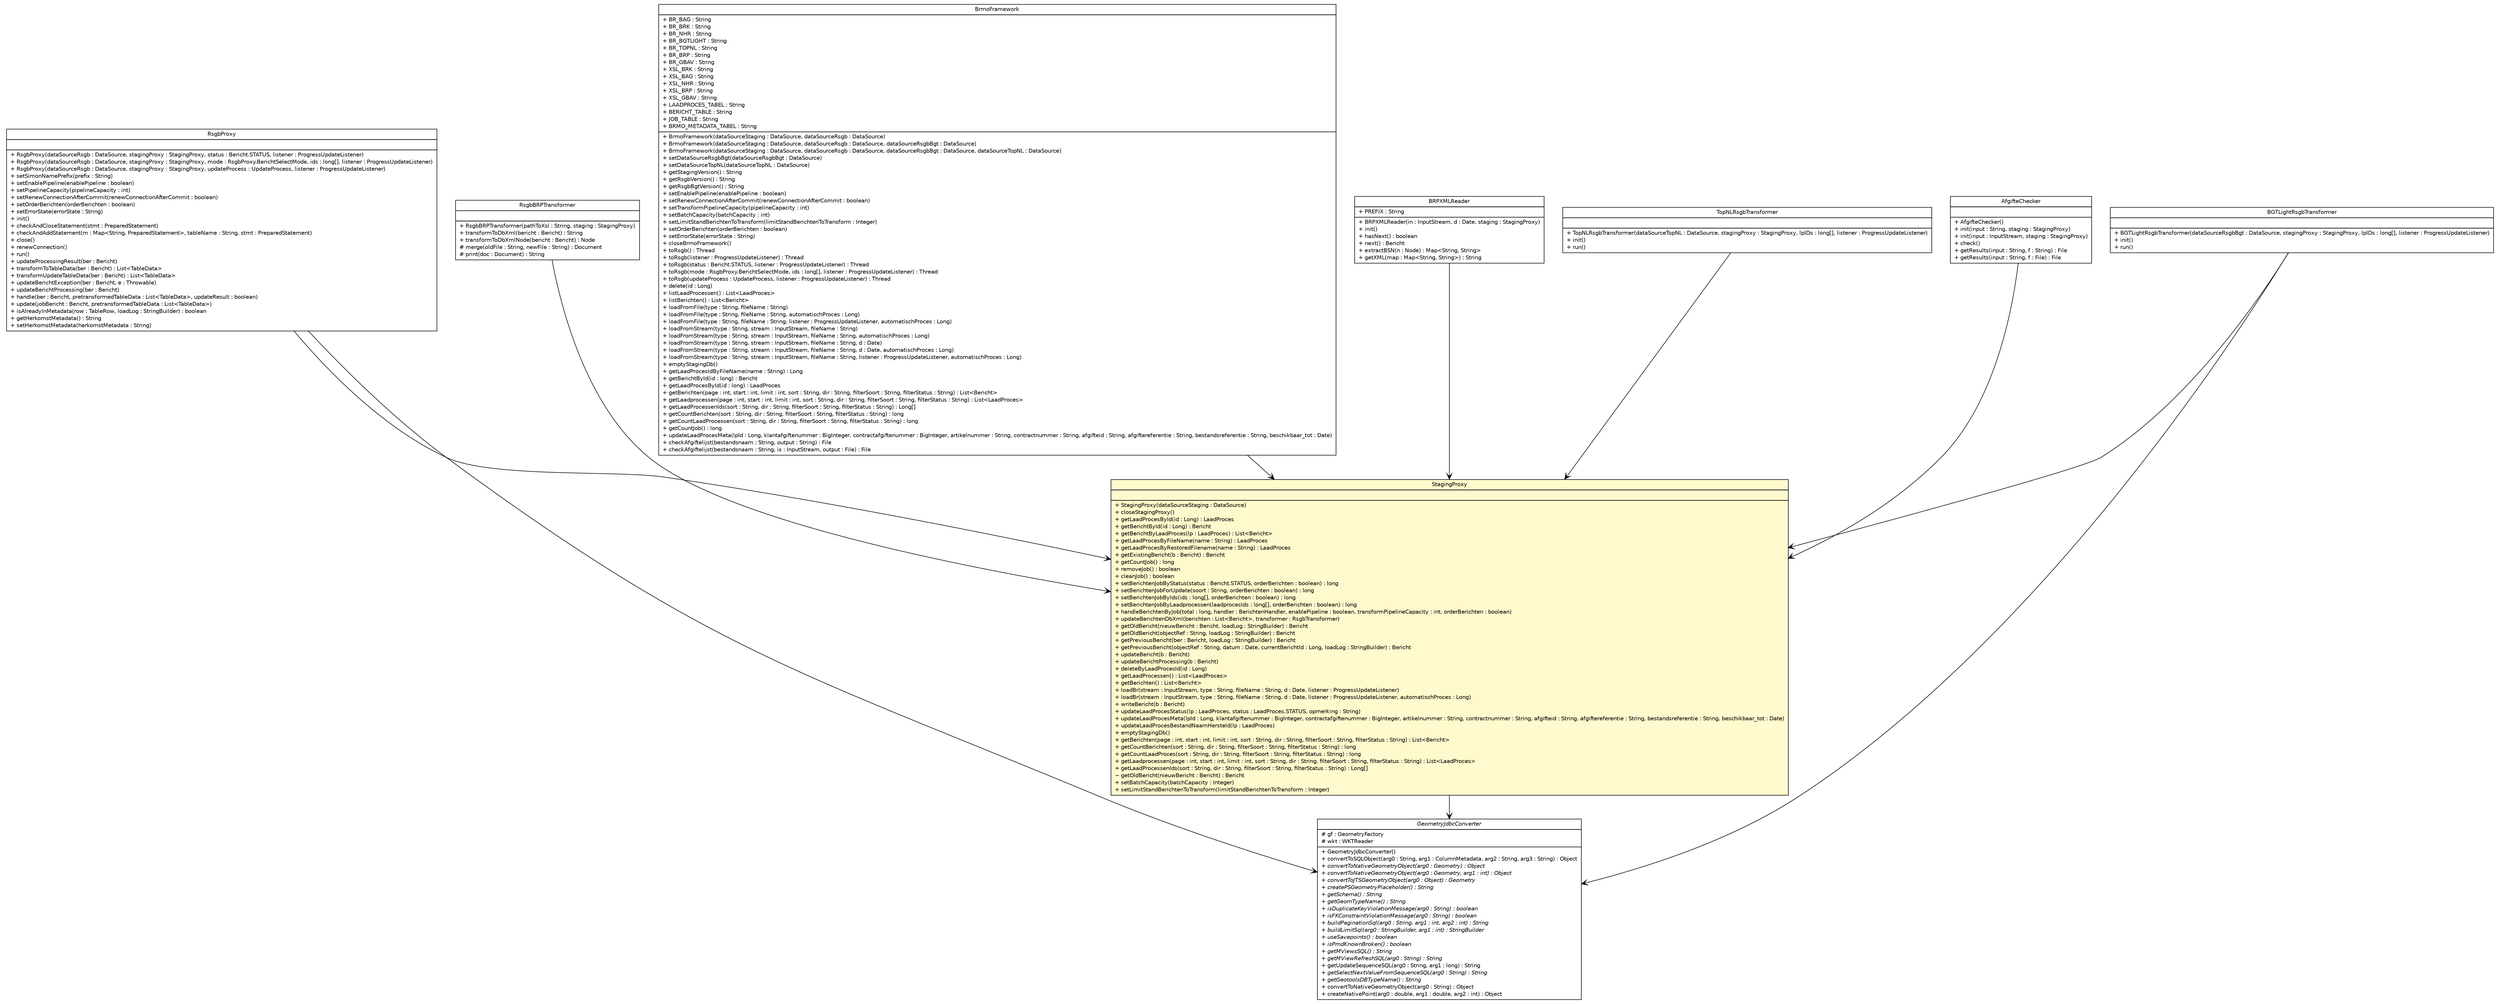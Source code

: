 #!/usr/local/bin/dot
#
# Class diagram 
# Generated by UMLGraph version R5_6-24-gf6e263 (http://www.umlgraph.org/)
#

digraph G {
	edge [fontname="Helvetica",fontsize=10,labelfontname="Helvetica",labelfontsize=10];
	node [fontname="Helvetica",fontsize=10,shape=plaintext];
	nodesep=0.25;
	ranksep=0.5;
	// nl.b3p.brmo.loader.RsgbBRPTransformer
	c2564 [label=<<table title="nl.b3p.brmo.loader.RsgbBRPTransformer" border="0" cellborder="1" cellspacing="0" cellpadding="2" port="p" href="./RsgbBRPTransformer.html">
		<tr><td><table border="0" cellspacing="0" cellpadding="1">
<tr><td align="center" balign="center"> RsgbBRPTransformer </td></tr>
		</table></td></tr>
		<tr><td><table border="0" cellspacing="0" cellpadding="1">
<tr><td align="left" balign="left">  </td></tr>
		</table></td></tr>
		<tr><td><table border="0" cellspacing="0" cellpadding="1">
<tr><td align="left" balign="left"> + RsgbBRPTransformer(pathToXsl : String, staging : StagingProxy) </td></tr>
<tr><td align="left" balign="left"> + transformToDbXml(bericht : Bericht) : String </td></tr>
<tr><td align="left" balign="left"> + transformToDbXmlNode(bericht : Bericht) : Node </td></tr>
<tr><td align="left" balign="left"> # merge(oldFile : String, newFile : String) : Document </td></tr>
<tr><td align="left" balign="left"> # print(doc : Document) : String </td></tr>
		</table></td></tr>
		</table>>, URL="./RsgbBRPTransformer.html", fontname="Helvetica", fontcolor="black", fontsize=10.0];
	// nl.b3p.brmo.loader.RsgbProxy
	c2565 [label=<<table title="nl.b3p.brmo.loader.RsgbProxy" border="0" cellborder="1" cellspacing="0" cellpadding="2" port="p" href="./RsgbProxy.html">
		<tr><td><table border="0" cellspacing="0" cellpadding="1">
<tr><td align="center" balign="center"> RsgbProxy </td></tr>
		</table></td></tr>
		<tr><td><table border="0" cellspacing="0" cellpadding="1">
<tr><td align="left" balign="left">  </td></tr>
		</table></td></tr>
		<tr><td><table border="0" cellspacing="0" cellpadding="1">
<tr><td align="left" balign="left"> + RsgbProxy(dataSourceRsgb : DataSource, stagingProxy : StagingProxy, status : Bericht.STATUS, listener : ProgressUpdateListener) </td></tr>
<tr><td align="left" balign="left"> + RsgbProxy(dataSourceRsgb : DataSource, stagingProxy : StagingProxy, mode : RsgbProxy.BerichtSelectMode, ids : long[], listener : ProgressUpdateListener) </td></tr>
<tr><td align="left" balign="left"> + RsgbProxy(dataSourceRsgb : DataSource, stagingProxy : StagingProxy, updateProcess : UpdateProcess, listener : ProgressUpdateListener) </td></tr>
<tr><td align="left" balign="left"> + setSimonNamePrefix(prefix : String) </td></tr>
<tr><td align="left" balign="left"> + setEnablePipeline(enablePipeline : boolean) </td></tr>
<tr><td align="left" balign="left"> + setPipelineCapacity(pipelineCapacity : int) </td></tr>
<tr><td align="left" balign="left"> + setRenewConnectionAfterCommit(renewConnectionAfterCommit : boolean) </td></tr>
<tr><td align="left" balign="left"> + setOrderBerichten(orderBerichten : boolean) </td></tr>
<tr><td align="left" balign="left"> + setErrorState(errorState : String) </td></tr>
<tr><td align="left" balign="left"> + init() </td></tr>
<tr><td align="left" balign="left"> + checkAndCloseStatement(stmt : PreparedStatement) </td></tr>
<tr><td align="left" balign="left"> + checkAndAddStatement(m : Map&lt;String, PreparedStatement&gt;, tableName : String, stmt : PreparedStatement) </td></tr>
<tr><td align="left" balign="left"> + close() </td></tr>
<tr><td align="left" balign="left"> + renewConnection() </td></tr>
<tr><td align="left" balign="left"> + run() </td></tr>
<tr><td align="left" balign="left"> + updateProcessingResult(ber : Bericht) </td></tr>
<tr><td align="left" balign="left"> + transformToTableData(ber : Bericht) : List&lt;TableData&gt; </td></tr>
<tr><td align="left" balign="left"> + transformUpdateTableData(ber : Bericht) : List&lt;TableData&gt; </td></tr>
<tr><td align="left" balign="left"> + updateBerichtException(ber : Bericht, e : Throwable) </td></tr>
<tr><td align="left" balign="left"> + updateBerichtProcessing(ber : Bericht) </td></tr>
<tr><td align="left" balign="left"> + handle(ber : Bericht, pretransformedTableData : List&lt;TableData&gt;, updateResult : boolean) </td></tr>
<tr><td align="left" balign="left"> + update(jobBericht : Bericht, pretransformedTableData : List&lt;TableData&gt;) </td></tr>
<tr><td align="left" balign="left"> + isAlreadyInMetadata(row : TableRow, loadLog : StringBuilder) : boolean </td></tr>
<tr><td align="left" balign="left"> + getHerkomstMetadata() : String </td></tr>
<tr><td align="left" balign="left"> + setHerkomstMetadata(herkomstMetadata : String) </td></tr>
		</table></td></tr>
		</table>>, URL="./RsgbProxy.html", fontname="Helvetica", fontcolor="black", fontsize=10.0];
	// nl.b3p.brmo.loader.BrmoFramework
	c2568 [label=<<table title="nl.b3p.brmo.loader.BrmoFramework" border="0" cellborder="1" cellspacing="0" cellpadding="2" port="p" href="./BrmoFramework.html">
		<tr><td><table border="0" cellspacing="0" cellpadding="1">
<tr><td align="center" balign="center"> BrmoFramework </td></tr>
		</table></td></tr>
		<tr><td><table border="0" cellspacing="0" cellpadding="1">
<tr><td align="left" balign="left"> + BR_BAG : String </td></tr>
<tr><td align="left" balign="left"> + BR_BRK : String </td></tr>
<tr><td align="left" balign="left"> + BR_NHR : String </td></tr>
<tr><td align="left" balign="left"> + BR_BGTLIGHT : String </td></tr>
<tr><td align="left" balign="left"> + BR_TOPNL : String </td></tr>
<tr><td align="left" balign="left"> + BR_BRP : String </td></tr>
<tr><td align="left" balign="left"> + BR_GBAV : String </td></tr>
<tr><td align="left" balign="left"> + XSL_BRK : String </td></tr>
<tr><td align="left" balign="left"> + XSL_BAG : String </td></tr>
<tr><td align="left" balign="left"> + XSL_NHR : String </td></tr>
<tr><td align="left" balign="left"> + XSL_BRP : String </td></tr>
<tr><td align="left" balign="left"> + XSL_GBAV : String </td></tr>
<tr><td align="left" balign="left"> + LAADPROCES_TABEL : String </td></tr>
<tr><td align="left" balign="left"> + BERICHT_TABLE : String </td></tr>
<tr><td align="left" balign="left"> + JOB_TABLE : String </td></tr>
<tr><td align="left" balign="left"> + BRMO_METADATA_TABEL : String </td></tr>
		</table></td></tr>
		<tr><td><table border="0" cellspacing="0" cellpadding="1">
<tr><td align="left" balign="left"> + BrmoFramework(dataSourceStaging : DataSource, dataSourceRsgb : DataSource) </td></tr>
<tr><td align="left" balign="left"> + BrmoFramework(dataSourceStaging : DataSource, dataSourceRsgb : DataSource, dataSourceRsgbBgt : DataSource) </td></tr>
<tr><td align="left" balign="left"> + BrmoFramework(dataSourceStaging : DataSource, dataSourceRsgb : DataSource, dataSourceRsgbBgt : DataSource, dataSourceTopNL : DataSource) </td></tr>
<tr><td align="left" balign="left"> + setDataSourceRsgbBgt(dataSourceRsgbBgt : DataSource) </td></tr>
<tr><td align="left" balign="left"> + setDataSourceTopNL(dataSourceTopNL : DataSource) </td></tr>
<tr><td align="left" balign="left"> + getStagingVersion() : String </td></tr>
<tr><td align="left" balign="left"> + getRsgbVersion() : String </td></tr>
<tr><td align="left" balign="left"> + getRsgbBgtVersion() : String </td></tr>
<tr><td align="left" balign="left"> + setEnablePipeline(enablePipeline : boolean) </td></tr>
<tr><td align="left" balign="left"> + setRenewConnectionAfterCommit(renewConnectionAfterCommit : boolean) </td></tr>
<tr><td align="left" balign="left"> + setTransformPipelineCapacity(pipelineCapacity : int) </td></tr>
<tr><td align="left" balign="left"> + setBatchCapacity(batchCapacity : int) </td></tr>
<tr><td align="left" balign="left"> + setLimitStandBerichtenToTransform(limitStandBerichtenToTransform : Integer) </td></tr>
<tr><td align="left" balign="left"> + setOrderBerichten(orderBerichten : boolean) </td></tr>
<tr><td align="left" balign="left"> + setErrorState(errorState : String) </td></tr>
<tr><td align="left" balign="left"> + closeBrmoFramework() </td></tr>
<tr><td align="left" balign="left"> + toRsgb() : Thread </td></tr>
<tr><td align="left" balign="left"> + toRsgb(listener : ProgressUpdateListener) : Thread </td></tr>
<tr><td align="left" balign="left"> + toRsgb(status : Bericht.STATUS, listener : ProgressUpdateListener) : Thread </td></tr>
<tr><td align="left" balign="left"> + toRsgb(mode : RsgbProxy.BerichtSelectMode, ids : long[], listener : ProgressUpdateListener) : Thread </td></tr>
<tr><td align="left" balign="left"> + toRsgb(updateProcess : UpdateProcess, listener : ProgressUpdateListener) : Thread </td></tr>
<tr><td align="left" balign="left"> + delete(id : Long) </td></tr>
<tr><td align="left" balign="left"> + listLaadProcessen() : List&lt;LaadProces&gt; </td></tr>
<tr><td align="left" balign="left"> + listBerichten() : List&lt;Bericht&gt; </td></tr>
<tr><td align="left" balign="left"> + loadFromFile(type : String, fileName : String) </td></tr>
<tr><td align="left" balign="left"> + loadFromFile(type : String, fileName : String, automatischProces : Long) </td></tr>
<tr><td align="left" balign="left"> + loadFromFile(type : String, fileName : String, listener : ProgressUpdateListener, automatischProces : Long) </td></tr>
<tr><td align="left" balign="left"> + loadFromStream(type : String, stream : InputStream, fileName : String) </td></tr>
<tr><td align="left" balign="left"> + loadFromStream(type : String, stream : InputStream, fileName : String, automatischProces : Long) </td></tr>
<tr><td align="left" balign="left"> + loadFromStream(type : String, stream : InputStream, fileName : String, d : Date) </td></tr>
<tr><td align="left" balign="left"> + loadFromStream(type : String, stream : InputStream, fileName : String, d : Date, automatischProces : Long) </td></tr>
<tr><td align="left" balign="left"> + loadFromStream(type : String, stream : InputStream, fileName : String, listener : ProgressUpdateListener, automatischProces : Long) </td></tr>
<tr><td align="left" balign="left"> + emptyStagingDb() </td></tr>
<tr><td align="left" balign="left"> + getLaadProcesIdByFileName(name : String) : Long </td></tr>
<tr><td align="left" balign="left"> + getBerichtById(id : long) : Bericht </td></tr>
<tr><td align="left" balign="left"> + getLaadProcesById(id : long) : LaadProces </td></tr>
<tr><td align="left" balign="left"> + getBerichten(page : int, start : int, limit : int, sort : String, dir : String, filterSoort : String, filterStatus : String) : List&lt;Bericht&gt; </td></tr>
<tr><td align="left" balign="left"> + getLaadprocessen(page : int, start : int, limit : int, sort : String, dir : String, filterSoort : String, filterStatus : String) : List&lt;LaadProces&gt; </td></tr>
<tr><td align="left" balign="left"> + getLaadProcessenIds(sort : String, dir : String, filterSoort : String, filterStatus : String) : Long[] </td></tr>
<tr><td align="left" balign="left"> + getCountBerichten(sort : String, dir : String, filterSoort : String, filterStatus : String) : long </td></tr>
<tr><td align="left" balign="left"> + getCountLaadProcessen(sort : String, dir : String, filterSoort : String, filterStatus : String) : long </td></tr>
<tr><td align="left" balign="left"> + getCountJob() : long </td></tr>
<tr><td align="left" balign="left"> + updateLaadProcesMeta(lpId : Long, klantafgiftenummer : BigInteger, contractafgiftenummer : BigInteger, artikelnummer : String, contractnummer : String, afgifteid : String, afgiftereferentie : String, bestandsreferentie : String, beschikbaar_tot : Date) </td></tr>
<tr><td align="left" balign="left"> + checkAfgiftelijst(bestandsnaam : String, output : String) : File </td></tr>
<tr><td align="left" balign="left"> + checkAfgiftelijst(bestandsnaam : String, is : InputStream, output : File) : File </td></tr>
		</table></td></tr>
		</table>>, URL="./BrmoFramework.html", fontname="Helvetica", fontcolor="black", fontsize=10.0];
	// nl.b3p.brmo.loader.StagingProxy
	c2569 [label=<<table title="nl.b3p.brmo.loader.StagingProxy" border="0" cellborder="1" cellspacing="0" cellpadding="2" port="p" bgcolor="lemonChiffon" href="./StagingProxy.html">
		<tr><td><table border="0" cellspacing="0" cellpadding="1">
<tr><td align="center" balign="center"> StagingProxy </td></tr>
		</table></td></tr>
		<tr><td><table border="0" cellspacing="0" cellpadding="1">
<tr><td align="left" balign="left">  </td></tr>
		</table></td></tr>
		<tr><td><table border="0" cellspacing="0" cellpadding="1">
<tr><td align="left" balign="left"> + StagingProxy(dataSourceStaging : DataSource) </td></tr>
<tr><td align="left" balign="left"> + closeStagingProxy() </td></tr>
<tr><td align="left" balign="left"> + getLaadProcesById(id : Long) : LaadProces </td></tr>
<tr><td align="left" balign="left"> + getBerichtById(id : Long) : Bericht </td></tr>
<tr><td align="left" balign="left"> + getBerichtByLaadProces(lp : LaadProces) : List&lt;Bericht&gt; </td></tr>
<tr><td align="left" balign="left"> + getLaadProcesByFileName(name : String) : LaadProces </td></tr>
<tr><td align="left" balign="left"> + getLaadProcesByRestoredFilename(name : String) : LaadProces </td></tr>
<tr><td align="left" balign="left"> + getExistingBericht(b : Bericht) : Bericht </td></tr>
<tr><td align="left" balign="left"> + getCountJob() : long </td></tr>
<tr><td align="left" balign="left"> + removeJob() : boolean </td></tr>
<tr><td align="left" balign="left"> + cleanJob() : boolean </td></tr>
<tr><td align="left" balign="left"> + setBerichtenJobByStatus(status : Bericht.STATUS, orderBerichten : boolean) : long </td></tr>
<tr><td align="left" balign="left"> + setBerichtenJobForUpdate(soort : String, orderBerichten : boolean) : long </td></tr>
<tr><td align="left" balign="left"> + setBerichtenJobByIds(ids : long[], orderBerichten : boolean) : long </td></tr>
<tr><td align="left" balign="left"> + setBerichtenJobByLaadprocessen(laadprocesIds : long[], orderBerichten : boolean) : long </td></tr>
<tr><td align="left" balign="left"> + handleBerichtenByJob(total : long, handler : BerichtenHandler, enablePipeline : boolean, transformPipelineCapacity : int, orderBerichten : boolean) </td></tr>
<tr><td align="left" balign="left"> + updateBerichtenDbXml(berichten : List&lt;Bericht&gt;, transformer : RsgbTransformer) </td></tr>
<tr><td align="left" balign="left"> + getOldBericht(nieuwBericht : Bericht, loadLog : StringBuilder) : Bericht </td></tr>
<tr><td align="left" balign="left"> + getOldBericht(objectRef : String, loadLog : StringBuilder) : Bericht </td></tr>
<tr><td align="left" balign="left"> + getPreviousBericht(ber : Bericht, loadLog : StringBuilder) : Bericht </td></tr>
<tr><td align="left" balign="left"> + getPreviousBericht(objectRef : String, datum : Date, currentBerichtId : Long, loadLog : StringBuilder) : Bericht </td></tr>
<tr><td align="left" balign="left"> + updateBericht(b : Bericht) </td></tr>
<tr><td align="left" balign="left"> + updateBerichtProcessing(b : Bericht) </td></tr>
<tr><td align="left" balign="left"> + deleteByLaadProcesId(id : Long) </td></tr>
<tr><td align="left" balign="left"> + getLaadProcessen() : List&lt;LaadProces&gt; </td></tr>
<tr><td align="left" balign="left"> + getBerichten() : List&lt;Bericht&gt; </td></tr>
<tr><td align="left" balign="left"> + loadBr(stream : InputStream, type : String, fileName : String, d : Date, listener : ProgressUpdateListener) </td></tr>
<tr><td align="left" balign="left"> + loadBr(stream : InputStream, type : String, fileName : String, d : Date, listener : ProgressUpdateListener, automatischProces : Long) </td></tr>
<tr><td align="left" balign="left"> + writeBericht(b : Bericht) </td></tr>
<tr><td align="left" balign="left"> + updateLaadProcesStatus(lp : LaadProces, status : LaadProces.STATUS, opmerking : String) </td></tr>
<tr><td align="left" balign="left"> + updateLaadProcesMeta(lpId : Long, klantafgiftenummer : BigInteger, contractafgiftenummer : BigInteger, artikelnummer : String, contractnummer : String, afgifteid : String, afgiftereferentie : String, bestandsreferentie : String, beschikbaar_tot : Date) </td></tr>
<tr><td align="left" balign="left"> + updateLaadProcesBestandNaamHersteld(lp : LaadProces) </td></tr>
<tr><td align="left" balign="left"> + emptyStagingDb() </td></tr>
<tr><td align="left" balign="left"> + getBerichten(page : int, start : int, limit : int, sort : String, dir : String, filterSoort : String, filterStatus : String) : List&lt;Bericht&gt; </td></tr>
<tr><td align="left" balign="left"> + getCountBerichten(sort : String, dir : String, filterSoort : String, filterStatus : String) : long </td></tr>
<tr><td align="left" balign="left"> + getCountLaadProces(sort : String, dir : String, filterSoort : String, filterStatus : String) : long </td></tr>
<tr><td align="left" balign="left"> + getLaadprocessen(page : int, start : int, limit : int, sort : String, dir : String, filterSoort : String, filterStatus : String) : List&lt;LaadProces&gt; </td></tr>
<tr><td align="left" balign="left"> + getLaadProcessenIds(sort : String, dir : String, filterSoort : String, filterStatus : String) : Long[] </td></tr>
<tr><td align="left" balign="left"> ~ getOldBericht(nieuwBericht : Bericht) : Bericht </td></tr>
<tr><td align="left" balign="left"> + setBatchCapacity(batchCapacity : Integer) </td></tr>
<tr><td align="left" balign="left"> + setLimitStandBerichtenToTransform(limitStandBerichtenToTransform : Integer) </td></tr>
		</table></td></tr>
		</table>>, URL="./StagingProxy.html", fontname="Helvetica", fontcolor="black", fontsize=10.0];
	// nl.b3p.brmo.loader.xml.BRPXMLReader
	c2572 [label=<<table title="nl.b3p.brmo.loader.xml.BRPXMLReader" border="0" cellborder="1" cellspacing="0" cellpadding="2" port="p" href="./xml/BRPXMLReader.html">
		<tr><td><table border="0" cellspacing="0" cellpadding="1">
<tr><td align="center" balign="center"> BRPXMLReader </td></tr>
		</table></td></tr>
		<tr><td><table border="0" cellspacing="0" cellpadding="1">
<tr><td align="left" balign="left"> + PREFIX : String </td></tr>
		</table></td></tr>
		<tr><td><table border="0" cellspacing="0" cellpadding="1">
<tr><td align="left" balign="left"> + BRPXMLReader(in : InputStream, d : Date, staging : StagingProxy) </td></tr>
<tr><td align="left" balign="left"> + init() </td></tr>
<tr><td align="left" balign="left"> + hasNext() : boolean </td></tr>
<tr><td align="left" balign="left"> + next() : Bericht </td></tr>
<tr><td align="left" balign="left"> + extractBSN(n : Node) : Map&lt;String, String&gt; </td></tr>
<tr><td align="left" balign="left"> + getXML(map : Map&lt;String, String&gt;) : String </td></tr>
		</table></td></tr>
		</table>>, URL="./xml/BRPXMLReader.html", fontname="Helvetica", fontcolor="black", fontsize=10.0];
	// nl.b3p.brmo.loader.util.TopNLRsgbTransformer
	c2579 [label=<<table title="nl.b3p.brmo.loader.util.TopNLRsgbTransformer" border="0" cellborder="1" cellspacing="0" cellpadding="2" port="p" href="./util/TopNLRsgbTransformer.html">
		<tr><td><table border="0" cellspacing="0" cellpadding="1">
<tr><td align="center" balign="center"> TopNLRsgbTransformer </td></tr>
		</table></td></tr>
		<tr><td><table border="0" cellspacing="0" cellpadding="1">
<tr><td align="left" balign="left">  </td></tr>
		</table></td></tr>
		<tr><td><table border="0" cellspacing="0" cellpadding="1">
<tr><td align="left" balign="left"> + TopNLRsgbTransformer(dataSourceTopNL : DataSource, stagingProxy : StagingProxy, lpIDs : long[], listener : ProgressUpdateListener) </td></tr>
<tr><td align="left" balign="left"> + init() </td></tr>
<tr><td align="left" balign="left"> + run() </td></tr>
		</table></td></tr>
		</table>>, URL="./util/TopNLRsgbTransformer.html", fontname="Helvetica", fontcolor="black", fontsize=10.0];
	// nl.b3p.brmo.loader.util.BGTLightRsgbTransformer
	c2583 [label=<<table title="nl.b3p.brmo.loader.util.BGTLightRsgbTransformer" border="0" cellborder="1" cellspacing="0" cellpadding="2" port="p" href="./util/BGTLightRsgbTransformer.html">
		<tr><td><table border="0" cellspacing="0" cellpadding="1">
<tr><td align="center" balign="center"> BGTLightRsgbTransformer </td></tr>
		</table></td></tr>
		<tr><td><table border="0" cellspacing="0" cellpadding="1">
<tr><td align="left" balign="left">  </td></tr>
		</table></td></tr>
		<tr><td><table border="0" cellspacing="0" cellpadding="1">
<tr><td align="left" balign="left"> + BGTLightRsgbTransformer(dataSourceRsgbBgt : DataSource, stagingProxy : StagingProxy, lpIDs : long[], listener : ProgressUpdateListener) </td></tr>
<tr><td align="left" balign="left"> + init() </td></tr>
<tr><td align="left" balign="left"> + run() </td></tr>
		</table></td></tr>
		</table>>, URL="./util/BGTLightRsgbTransformer.html", fontname="Helvetica", fontcolor="black", fontsize=10.0];
	// nl.b3p.brmo.loader.checks.AfgifteChecker
	c2603 [label=<<table title="nl.b3p.brmo.loader.checks.AfgifteChecker" border="0" cellborder="1" cellspacing="0" cellpadding="2" port="p" href="./checks/AfgifteChecker.html">
		<tr><td><table border="0" cellspacing="0" cellpadding="1">
<tr><td align="center" balign="center"> AfgifteChecker </td></tr>
		</table></td></tr>
		<tr><td><table border="0" cellspacing="0" cellpadding="1">
<tr><td align="left" balign="left">  </td></tr>
		</table></td></tr>
		<tr><td><table border="0" cellspacing="0" cellpadding="1">
<tr><td align="left" balign="left"> + AfgifteChecker() </td></tr>
<tr><td align="left" balign="left"> + init(input : String, staging : StagingProxy) </td></tr>
<tr><td align="left" balign="left"> + init(input : InputStream, staging : StagingProxy) </td></tr>
<tr><td align="left" balign="left"> + check() </td></tr>
<tr><td align="left" balign="left"> + getResults(input : String, f : String) : File </td></tr>
<tr><td align="left" balign="left"> + getResults(input : String, f : File) : File </td></tr>
		</table></td></tr>
		</table>>, URL="./checks/AfgifteChecker.html", fontname="Helvetica", fontcolor="black", fontsize=10.0];
	// nl.b3p.brmo.loader.RsgbBRPTransformer NAVASSOC nl.b3p.brmo.loader.StagingProxy
	c2564:p -> c2569:p [taillabel="", label="", headlabel="", fontname="Helvetica", fontcolor="black", fontsize=10.0, color="black", arrowhead=open];
	// nl.b3p.brmo.loader.RsgbProxy NAVASSOC nl.b3p.loader.jdbc.GeometryJdbcConverter
	c2565:p -> c2613:p [taillabel="", label="", headlabel="", fontname="Helvetica", fontcolor="black", fontsize=10.0, color="black", arrowhead=open];
	// nl.b3p.brmo.loader.RsgbProxy NAVASSOC nl.b3p.brmo.loader.StagingProxy
	c2565:p -> c2569:p [taillabel="", label="", headlabel="", fontname="Helvetica", fontcolor="black", fontsize=10.0, color="black", arrowhead=open];
	// nl.b3p.brmo.loader.BrmoFramework NAVASSOC nl.b3p.brmo.loader.StagingProxy
	c2568:p -> c2569:p [taillabel="", label="", headlabel="", fontname="Helvetica", fontcolor="black", fontsize=10.0, color="black", arrowhead=open];
	// nl.b3p.brmo.loader.StagingProxy NAVASSOC nl.b3p.loader.jdbc.GeometryJdbcConverter
	c2569:p -> c2613:p [taillabel="", label="", headlabel="", fontname="Helvetica", fontcolor="black", fontsize=10.0, color="black", arrowhead=open];
	// nl.b3p.brmo.loader.xml.BRPXMLReader NAVASSOC nl.b3p.brmo.loader.StagingProxy
	c2572:p -> c2569:p [taillabel="", label="", headlabel="", fontname="Helvetica", fontcolor="black", fontsize=10.0, color="black", arrowhead=open];
	// nl.b3p.brmo.loader.util.TopNLRsgbTransformer NAVASSOC nl.b3p.brmo.loader.StagingProxy
	c2579:p -> c2569:p [taillabel="", label="", headlabel="", fontname="Helvetica", fontcolor="black", fontsize=10.0, color="black", arrowhead=open];
	// nl.b3p.brmo.loader.util.BGTLightRsgbTransformer NAVASSOC nl.b3p.brmo.loader.StagingProxy
	c2583:p -> c2569:p [taillabel="", label="", headlabel="", fontname="Helvetica", fontcolor="black", fontsize=10.0, color="black", arrowhead=open];
	// nl.b3p.brmo.loader.util.BGTLightRsgbTransformer NAVASSOC nl.b3p.loader.jdbc.GeometryJdbcConverter
	c2583:p -> c2613:p [taillabel="", label="", headlabel="", fontname="Helvetica", fontcolor="black", fontsize=10.0, color="black", arrowhead=open];
	// nl.b3p.brmo.loader.checks.AfgifteChecker NAVASSOC nl.b3p.brmo.loader.StagingProxy
	c2603:p -> c2569:p [taillabel="", label="", headlabel="", fontname="Helvetica", fontcolor="black", fontsize=10.0, color="black", arrowhead=open];
	// nl.b3p.loader.jdbc.GeometryJdbcConverter
	c2613 [label=<<table title="nl.b3p.loader.jdbc.GeometryJdbcConverter" border="0" cellborder="1" cellspacing="0" cellpadding="2" port="p" href="https://b3partners.github.io/jdbc-util/apidocs/nl/b3p/loader/jdbc/GeometryJdbcConverter.html">
		<tr><td><table border="0" cellspacing="0" cellpadding="1">
<tr><td align="center" balign="center"><font face="Helvetica-Oblique"> GeometryJdbcConverter </font></td></tr>
		</table></td></tr>
		<tr><td><table border="0" cellspacing="0" cellpadding="1">
<tr><td align="left" balign="left"> # gf : GeometryFactory </td></tr>
<tr><td align="left" balign="left"> # wkt : WKTReader </td></tr>
		</table></td></tr>
		<tr><td><table border="0" cellspacing="0" cellpadding="1">
<tr><td align="left" balign="left"> + GeometryJdbcConverter() </td></tr>
<tr><td align="left" balign="left"> + convertToSQLObject(arg0 : String, arg1 : ColumnMetadata, arg2 : String, arg3 : String) : Object </td></tr>
<tr><td align="left" balign="left"><font face="Helvetica-Oblique" point-size="10.0"> + convertToNativeGeometryObject(arg0 : Geometry) : Object </font></td></tr>
<tr><td align="left" balign="left"><font face="Helvetica-Oblique" point-size="10.0"> + convertToNativeGeometryObject(arg0 : Geometry, arg1 : int) : Object </font></td></tr>
<tr><td align="left" balign="left"><font face="Helvetica-Oblique" point-size="10.0"> + convertToJTSGeometryObject(arg0 : Object) : Geometry </font></td></tr>
<tr><td align="left" balign="left"><font face="Helvetica-Oblique" point-size="10.0"> + createPSGeometryPlaceholder() : String </font></td></tr>
<tr><td align="left" balign="left"><font face="Helvetica-Oblique" point-size="10.0"> + getSchema() : String </font></td></tr>
<tr><td align="left" balign="left"><font face="Helvetica-Oblique" point-size="10.0"> + getGeomTypeName() : String </font></td></tr>
<tr><td align="left" balign="left"><font face="Helvetica-Oblique" point-size="10.0"> + isDuplicateKeyViolationMessage(arg0 : String) : boolean </font></td></tr>
<tr><td align="left" balign="left"><font face="Helvetica-Oblique" point-size="10.0"> + isFKConstraintViolationMessage(arg0 : String) : boolean </font></td></tr>
<tr><td align="left" balign="left"><font face="Helvetica-Oblique" point-size="10.0"> + buildPaginationSql(arg0 : String, arg1 : int, arg2 : int) : String </font></td></tr>
<tr><td align="left" balign="left"><font face="Helvetica-Oblique" point-size="10.0"> + buildLimitSql(arg0 : StringBuilder, arg1 : int) : StringBuilder </font></td></tr>
<tr><td align="left" balign="left"><font face="Helvetica-Oblique" point-size="10.0"> + useSavepoints() : boolean </font></td></tr>
<tr><td align="left" balign="left"><font face="Helvetica-Oblique" point-size="10.0"> + isPmdKnownBroken() : boolean </font></td></tr>
<tr><td align="left" balign="left"><font face="Helvetica-Oblique" point-size="10.0"> + getMViewsSQL() : String </font></td></tr>
<tr><td align="left" balign="left"><font face="Helvetica-Oblique" point-size="10.0"> + getMViewRefreshSQL(arg0 : String) : String </font></td></tr>
<tr><td align="left" balign="left"> + getUpdateSequenceSQL(arg0 : String, arg1 : long) : String </td></tr>
<tr><td align="left" balign="left"><font face="Helvetica-Oblique" point-size="10.0"> + getSelectNextValueFromSequenceSQL(arg0 : String) : String </font></td></tr>
<tr><td align="left" balign="left"><font face="Helvetica-Oblique" point-size="10.0"> + getGeotoolsDBTypeName() : String </font></td></tr>
<tr><td align="left" balign="left"> + convertToNativeGeometryObject(arg0 : String) : Object </td></tr>
<tr><td align="left" balign="left"> + createNativePoint(arg0 : double, arg1 : double, arg2 : int) : Object </td></tr>
		</table></td></tr>
		</table>>, URL="https://b3partners.github.io/jdbc-util/apidocs/nl/b3p/loader/jdbc/GeometryJdbcConverter.html", fontname="Helvetica", fontcolor="black", fontsize=10.0];
}

